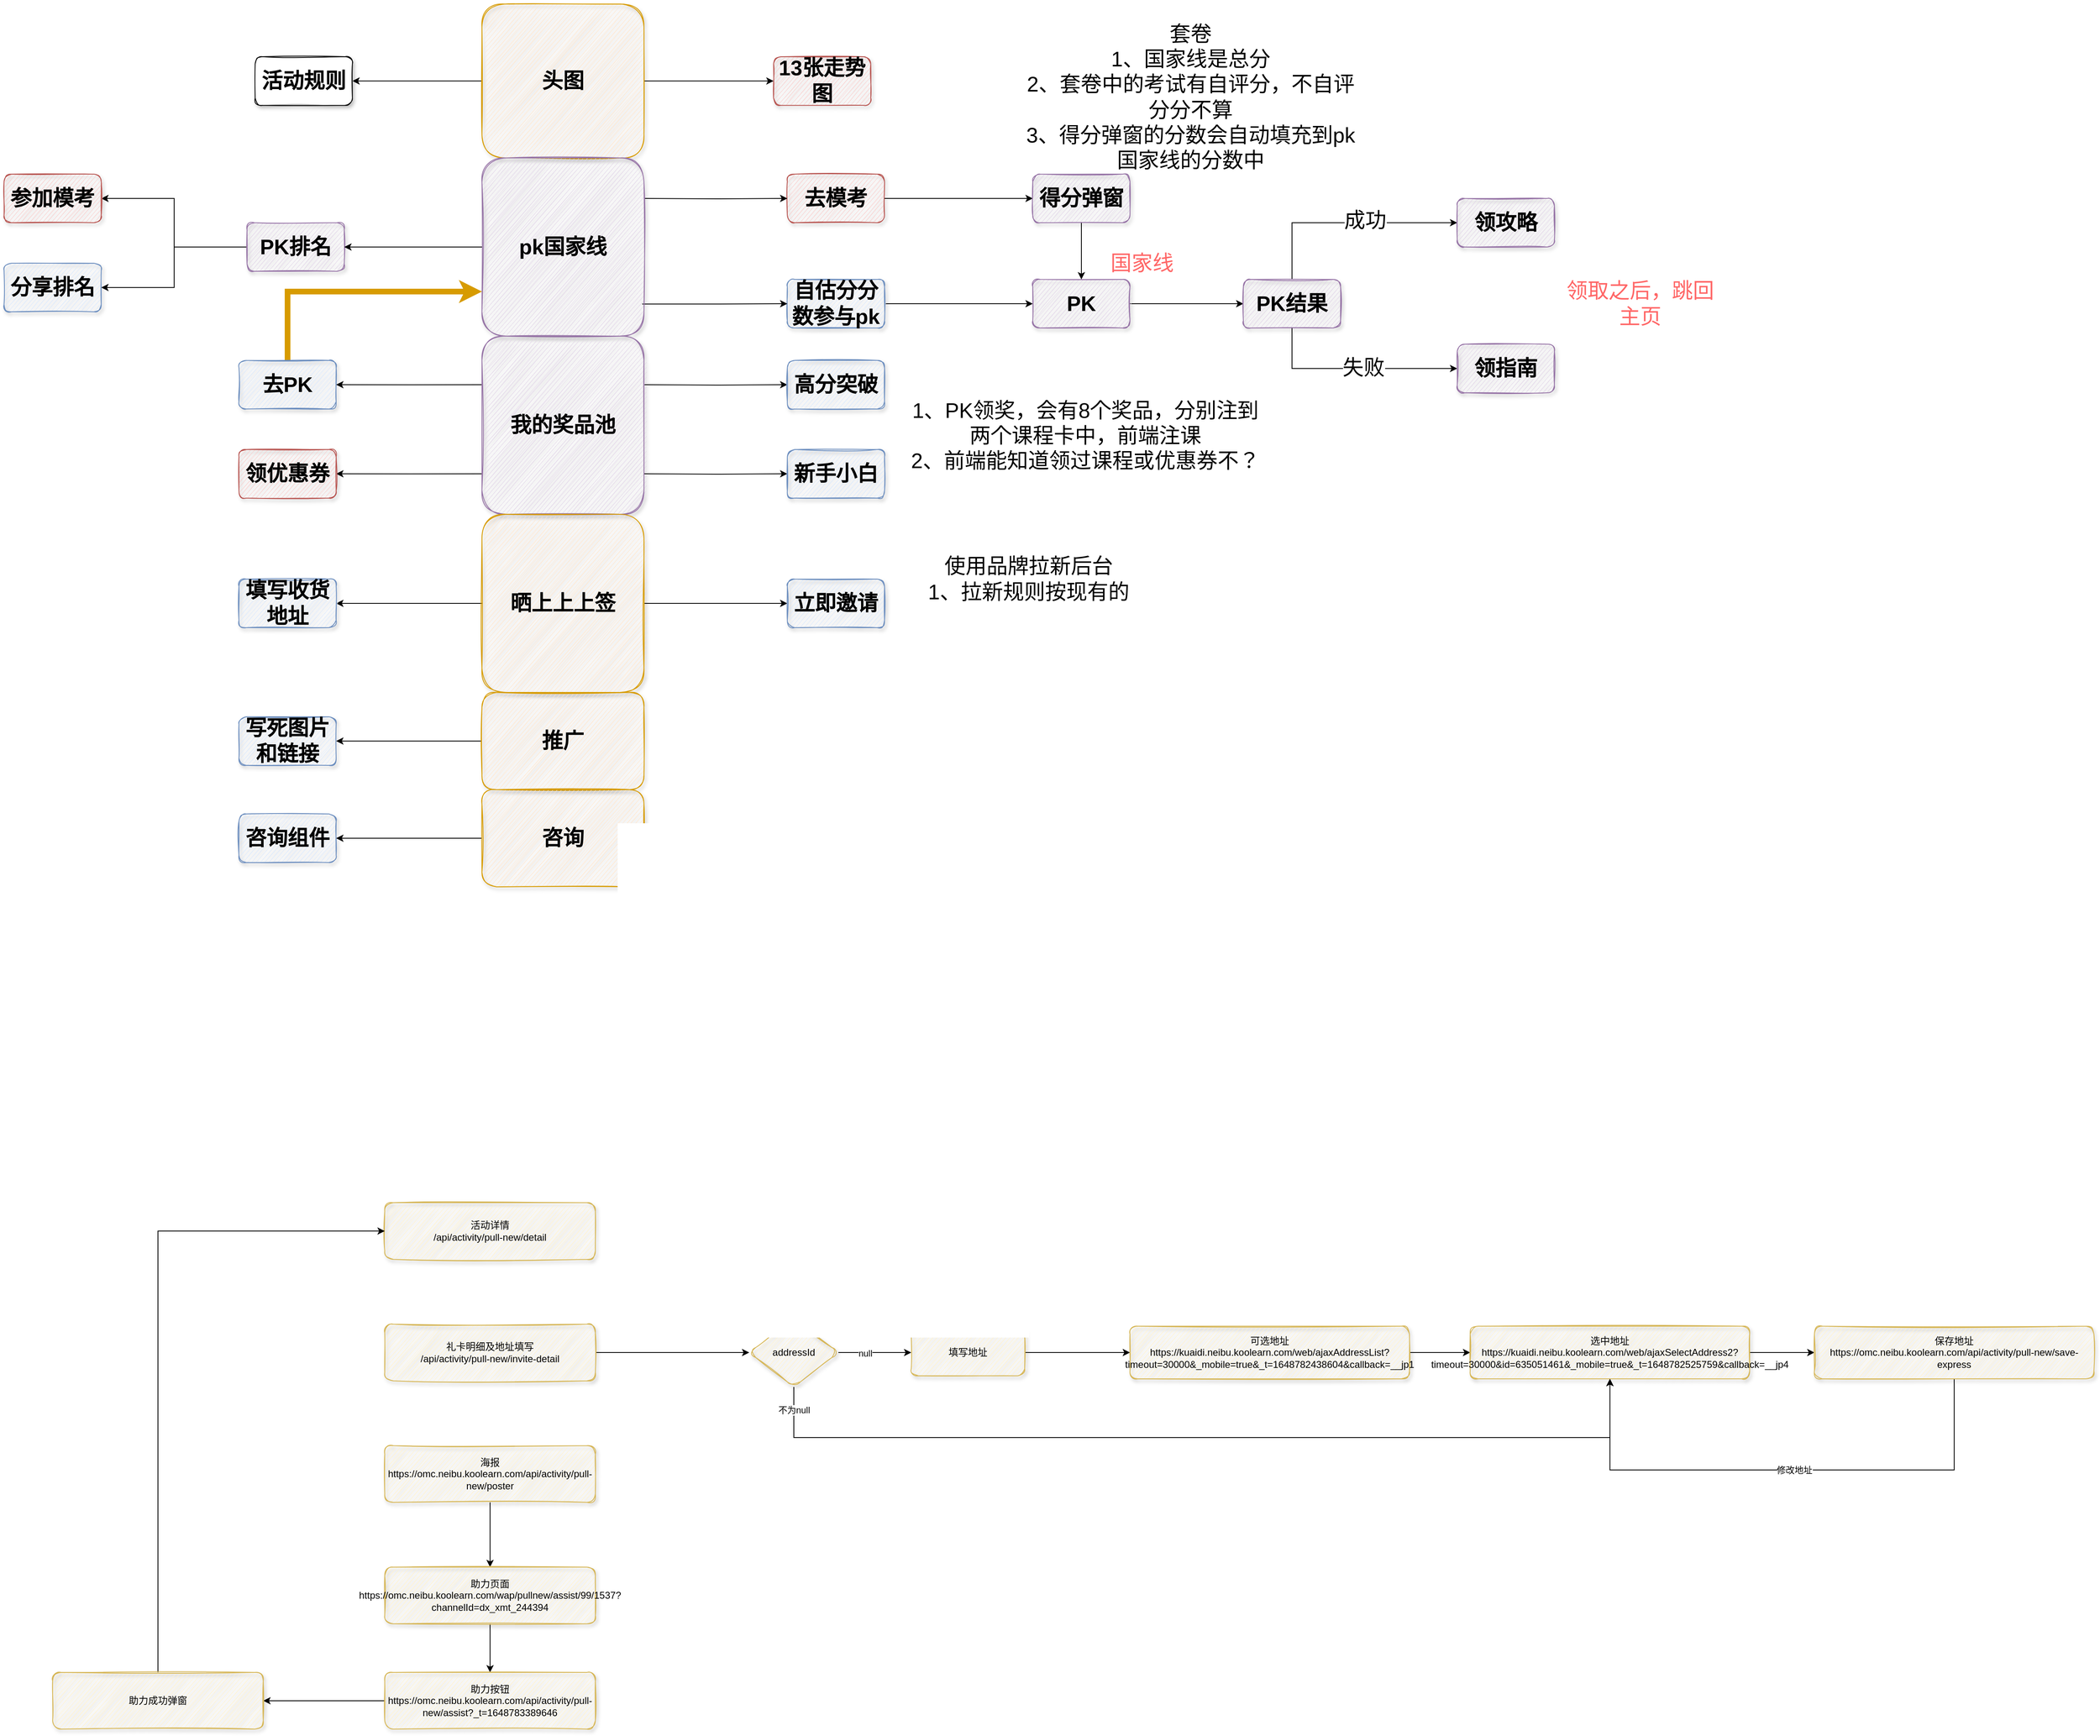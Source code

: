 <mxfile version="17.2.5" type="github">
  <diagram id="ihBc0QGuPxb0S3G1goWF" name="Page-1">
    <mxGraphModel dx="2733" dy="1051" grid="1" gridSize="10" guides="1" tooltips="1" connect="1" arrows="1" fold="1" page="1" pageScale="1" pageWidth="827" pageHeight="1169" math="0" shadow="0">
      <root>
        <mxCell id="0" />
        <mxCell id="1" parent="0" />
        <mxCell id="_EqHwqMPYveHNjQXLmpc-3" value="" style="edgeStyle=orthogonalEdgeStyle;rounded=0;orthogonalLoop=1;jettySize=auto;html=1;fontSize=26;" parent="1" source="_EqHwqMPYveHNjQXLmpc-1" target="_EqHwqMPYveHNjQXLmpc-2" edge="1">
          <mxGeometry relative="1" as="geometry" />
        </mxCell>
        <mxCell id="_EqHwqMPYveHNjQXLmpc-5" value="" style="edgeStyle=orthogonalEdgeStyle;rounded=0;orthogonalLoop=1;jettySize=auto;html=1;fontSize=26;" parent="1" source="_EqHwqMPYveHNjQXLmpc-1" target="_EqHwqMPYveHNjQXLmpc-4" edge="1">
          <mxGeometry relative="1" as="geometry" />
        </mxCell>
        <mxCell id="_EqHwqMPYveHNjQXLmpc-1" value="头图" style="rounded=1;whiteSpace=wrap;html=1;fontSize=26;fontStyle=1;glass=0;shadow=1;sketch=1;fillColor=#ffe6cc;strokeColor=#d79b00;" parent="1" vertex="1">
          <mxGeometry x="330" y="650" width="200" height="190" as="geometry" />
        </mxCell>
        <mxCell id="_EqHwqMPYveHNjQXLmpc-2" value="活动规则" style="rounded=1;whiteSpace=wrap;html=1;fontSize=26;fontStyle=1;glass=0;shadow=1;sketch=1;" parent="1" vertex="1">
          <mxGeometry x="50" y="715" width="120" height="60" as="geometry" />
        </mxCell>
        <mxCell id="_EqHwqMPYveHNjQXLmpc-4" value="13张走势图" style="rounded=1;whiteSpace=wrap;html=1;fontSize=26;fontStyle=1;glass=0;shadow=1;sketch=1;fillColor=#f8cecc;strokeColor=#b85450;" parent="1" vertex="1">
          <mxGeometry x="690" y="715" width="120" height="60" as="geometry" />
        </mxCell>
        <mxCell id="_EqHwqMPYveHNjQXLmpc-21" value="" style="edgeStyle=orthogonalEdgeStyle;rounded=0;orthogonalLoop=1;jettySize=auto;html=1;fontSize=26;entryX=1;entryY=0.5;entryDx=0;entryDy=0;" parent="1" source="_EqHwqMPYveHNjQXLmpc-6" target="_EqHwqMPYveHNjQXLmpc-20" edge="1">
          <mxGeometry relative="1" as="geometry" />
        </mxCell>
        <mxCell id="_EqHwqMPYveHNjQXLmpc-23" value="" style="edgeStyle=orthogonalEdgeStyle;rounded=0;orthogonalLoop=1;jettySize=auto;html=1;fontSize=26;" parent="1" source="_EqHwqMPYveHNjQXLmpc-6" target="_EqHwqMPYveHNjQXLmpc-22" edge="1">
          <mxGeometry relative="1" as="geometry" />
        </mxCell>
        <mxCell id="_EqHwqMPYveHNjQXLmpc-6" value="PK排名" style="rounded=1;whiteSpace=wrap;html=1;fontSize=26;fontStyle=1;fillColor=#e1d5e7;strokeColor=#9673a6;glass=0;shadow=1;sketch=1;" parent="1" vertex="1">
          <mxGeometry x="40" y="920" width="120" height="60" as="geometry" />
        </mxCell>
        <mxCell id="_EqHwqMPYveHNjQXLmpc-52" value="" style="edgeStyle=orthogonalEdgeStyle;rounded=0;orthogonalLoop=1;jettySize=auto;html=1;fontSize=26;" parent="1" source="_EqHwqMPYveHNjQXLmpc-8" target="_EqHwqMPYveHNjQXLmpc-51" edge="1">
          <mxGeometry relative="1" as="geometry" />
        </mxCell>
        <mxCell id="_EqHwqMPYveHNjQXLmpc-8" value="去模考" style="rounded=1;whiteSpace=wrap;html=1;fontSize=26;fontStyle=1;glass=0;shadow=1;sketch=1;fillColor=#f8cecc;strokeColor=#b85450;" parent="1" vertex="1">
          <mxGeometry x="707" y="860" width="120" height="60" as="geometry" />
        </mxCell>
        <mxCell id="_EqHwqMPYveHNjQXLmpc-13" value="" style="edgeStyle=orthogonalEdgeStyle;rounded=0;orthogonalLoop=1;jettySize=auto;html=1;fontSize=26;" parent="1" source="_EqHwqMPYveHNjQXLmpc-10" target="_EqHwqMPYveHNjQXLmpc-12" edge="1">
          <mxGeometry relative="1" as="geometry" />
        </mxCell>
        <mxCell id="_EqHwqMPYveHNjQXLmpc-10" value="自估分分数参与pk" style="rounded=1;whiteSpace=wrap;html=1;fontSize=26;fontStyle=1;fillColor=#dae8fc;strokeColor=#6c8ebf;glass=0;shadow=1;sketch=1;" parent="1" vertex="1">
          <mxGeometry x="707" y="990" width="120" height="60" as="geometry" />
        </mxCell>
        <mxCell id="_EqHwqMPYveHNjQXLmpc-15" value="" style="edgeStyle=orthogonalEdgeStyle;rounded=0;orthogonalLoop=1;jettySize=auto;html=1;fontSize=26;" parent="1" source="_EqHwqMPYveHNjQXLmpc-12" target="_EqHwqMPYveHNjQXLmpc-14" edge="1">
          <mxGeometry relative="1" as="geometry" />
        </mxCell>
        <mxCell id="_EqHwqMPYveHNjQXLmpc-12" value="PK" style="rounded=1;whiteSpace=wrap;html=1;fontSize=26;fontStyle=1;fillColor=#e1d5e7;strokeColor=#9673a6;glass=0;shadow=1;sketch=1;" parent="1" vertex="1">
          <mxGeometry x="1010" y="990" width="120" height="60" as="geometry" />
        </mxCell>
        <mxCell id="_EqHwqMPYveHNjQXLmpc-28" style="edgeStyle=orthogonalEdgeStyle;rounded=0;orthogonalLoop=1;jettySize=auto;html=1;exitX=0.5;exitY=0;exitDx=0;exitDy=0;fontSize=26;entryX=0;entryY=0.5;entryDx=0;entryDy=0;" parent="1" source="_EqHwqMPYveHNjQXLmpc-14" target="_EqHwqMPYveHNjQXLmpc-24" edge="1">
          <mxGeometry relative="1" as="geometry" />
        </mxCell>
        <mxCell id="_EqHwqMPYveHNjQXLmpc-30" value="成功" style="edgeLabel;html=1;align=center;verticalAlign=middle;resizable=0;points=[];fontSize=26;" parent="_EqHwqMPYveHNjQXLmpc-28" vertex="1" connectable="0">
          <mxGeometry x="-0.136" y="3" relative="1" as="geometry">
            <mxPoint x="41" as="offset" />
          </mxGeometry>
        </mxCell>
        <mxCell id="_EqHwqMPYveHNjQXLmpc-29" style="edgeStyle=orthogonalEdgeStyle;rounded=0;orthogonalLoop=1;jettySize=auto;html=1;exitX=0.5;exitY=1;exitDx=0;exitDy=0;fontSize=26;entryX=0;entryY=0.5;entryDx=0;entryDy=0;" parent="1" source="_EqHwqMPYveHNjQXLmpc-14" target="_EqHwqMPYveHNjQXLmpc-26" edge="1">
          <mxGeometry relative="1" as="geometry" />
        </mxCell>
        <mxCell id="_EqHwqMPYveHNjQXLmpc-31" value="失败" style="edgeLabel;html=1;align=center;verticalAlign=middle;resizable=0;points=[];fontSize=26;" parent="_EqHwqMPYveHNjQXLmpc-29" vertex="1" connectable="0">
          <mxGeometry x="0.084" y="1" relative="1" as="geometry">
            <mxPoint as="offset" />
          </mxGeometry>
        </mxCell>
        <mxCell id="_EqHwqMPYveHNjQXLmpc-14" value="PK结果" style="rounded=1;whiteSpace=wrap;html=1;fontSize=26;fontStyle=1;fillColor=#e1d5e7;strokeColor=#9673a6;glass=0;shadow=1;sketch=1;" parent="1" vertex="1">
          <mxGeometry x="1270" y="990" width="120" height="60" as="geometry" />
        </mxCell>
        <mxCell id="_EqHwqMPYveHNjQXLmpc-20" value="参加模考" style="rounded=1;whiteSpace=wrap;html=1;fontSize=26;fontStyle=1;glass=0;shadow=1;sketch=1;fillColor=#f8cecc;strokeColor=#b85450;" parent="1" vertex="1">
          <mxGeometry x="-260" y="860" width="120" height="60" as="geometry" />
        </mxCell>
        <mxCell id="_EqHwqMPYveHNjQXLmpc-22" value="分享排名" style="rounded=1;whiteSpace=wrap;html=1;fontSize=26;fontStyle=1;fillColor=#dae8fc;strokeColor=#6c8ebf;glass=0;shadow=1;sketch=1;" parent="1" vertex="1">
          <mxGeometry x="-260" y="970" width="120" height="60" as="geometry" />
        </mxCell>
        <mxCell id="_EqHwqMPYveHNjQXLmpc-24" value="领攻略" style="rounded=1;whiteSpace=wrap;html=1;fontSize=26;fontStyle=1;fillColor=#e1d5e7;strokeColor=#9673a6;glass=0;shadow=1;sketch=1;" parent="1" vertex="1">
          <mxGeometry x="1534" y="890" width="120" height="60" as="geometry" />
        </mxCell>
        <mxCell id="_EqHwqMPYveHNjQXLmpc-26" value="领指南" style="rounded=1;whiteSpace=wrap;html=1;fontSize=26;fontStyle=1;fillColor=#e1d5e7;strokeColor=#9673a6;glass=0;shadow=1;sketch=1;" parent="1" vertex="1">
          <mxGeometry x="1534" y="1070" width="120" height="60" as="geometry" />
        </mxCell>
        <mxCell id="_EqHwqMPYveHNjQXLmpc-62" style="edgeStyle=orthogonalEdgeStyle;rounded=0;orthogonalLoop=1;jettySize=auto;html=1;exitX=0;exitY=0.5;exitDx=0;exitDy=0;entryX=1;entryY=0.5;entryDx=0;entryDy=0;fontSize=26;" parent="1" source="_EqHwqMPYveHNjQXLmpc-32" target="_EqHwqMPYveHNjQXLmpc-6" edge="1">
          <mxGeometry relative="1" as="geometry" />
        </mxCell>
        <mxCell id="_EqHwqMPYveHNjQXLmpc-67" style="edgeStyle=orthogonalEdgeStyle;rounded=0;orthogonalLoop=1;jettySize=auto;html=1;entryX=0;entryY=0.5;entryDx=0;entryDy=0;fontSize=26;" parent="1" target="_EqHwqMPYveHNjQXLmpc-8" edge="1">
          <mxGeometry relative="1" as="geometry">
            <mxPoint x="530" y="890" as="sourcePoint" />
          </mxGeometry>
        </mxCell>
        <mxCell id="_EqHwqMPYveHNjQXLmpc-68" style="edgeStyle=orthogonalEdgeStyle;rounded=0;orthogonalLoop=1;jettySize=auto;html=1;exitX=0.989;exitY=0.82;exitDx=0;exitDy=0;entryX=0;entryY=0.5;entryDx=0;entryDy=0;fontSize=26;exitPerimeter=0;" parent="1" source="_EqHwqMPYveHNjQXLmpc-32" target="_EqHwqMPYveHNjQXLmpc-10" edge="1">
          <mxGeometry relative="1" as="geometry" />
        </mxCell>
        <mxCell id="_EqHwqMPYveHNjQXLmpc-32" value="pk国家线" style="rounded=1;whiteSpace=wrap;html=1;fontSize=26;fontStyle=1;fillColor=#e1d5e7;strokeColor=#9673a6;glass=0;shadow=1;sketch=1;" parent="1" vertex="1">
          <mxGeometry x="330" y="840" width="200" height="220" as="geometry" />
        </mxCell>
        <mxCell id="_EqHwqMPYveHNjQXLmpc-55" style="edgeStyle=orthogonalEdgeStyle;rounded=0;orthogonalLoop=1;jettySize=auto;html=1;exitX=0.5;exitY=1;exitDx=0;exitDy=0;entryX=0.5;entryY=0;entryDx=0;entryDy=0;fontSize=26;" parent="1" source="_EqHwqMPYveHNjQXLmpc-51" target="_EqHwqMPYveHNjQXLmpc-12" edge="1">
          <mxGeometry relative="1" as="geometry" />
        </mxCell>
        <mxCell id="_EqHwqMPYveHNjQXLmpc-51" value="得分弹窗" style="rounded=1;whiteSpace=wrap;html=1;fontSize=26;fontStyle=1;fillColor=#e1d5e7;strokeColor=#9673a6;glass=0;shadow=1;sketch=1;" parent="1" vertex="1">
          <mxGeometry x="1010" y="860" width="120" height="60" as="geometry" />
        </mxCell>
        <mxCell id="_EqHwqMPYveHNjQXLmpc-73" value="" style="edgeStyle=orthogonalEdgeStyle;rounded=0;orthogonalLoop=1;jettySize=auto;html=1;fontSize=26;" parent="1" target="_EqHwqMPYveHNjQXLmpc-72" edge="1">
          <mxGeometry relative="1" as="geometry">
            <mxPoint x="530" y="1120" as="sourcePoint" />
          </mxGeometry>
        </mxCell>
        <mxCell id="_EqHwqMPYveHNjQXLmpc-76" style="edgeStyle=orthogonalEdgeStyle;rounded=0;orthogonalLoop=1;jettySize=auto;html=1;fontSize=26;" parent="1" target="_EqHwqMPYveHNjQXLmpc-74" edge="1">
          <mxGeometry relative="1" as="geometry">
            <mxPoint x="530" y="1230" as="sourcePoint" />
          </mxGeometry>
        </mxCell>
        <mxCell id="_EqHwqMPYveHNjQXLmpc-80" style="edgeStyle=orthogonalEdgeStyle;rounded=0;orthogonalLoop=1;jettySize=auto;html=1;exitX=0;exitY=0.773;exitDx=0;exitDy=0;entryX=1;entryY=0.5;entryDx=0;entryDy=0;fontSize=26;exitPerimeter=0;" parent="1" source="_EqHwqMPYveHNjQXLmpc-56" target="_EqHwqMPYveHNjQXLmpc-70" edge="1">
          <mxGeometry relative="1" as="geometry" />
        </mxCell>
        <mxCell id="_EqHwqMPYveHNjQXLmpc-81" style="edgeStyle=orthogonalEdgeStyle;rounded=0;orthogonalLoop=1;jettySize=auto;html=1;exitX=0;exitY=0.273;exitDx=0;exitDy=0;fontSize=26;exitPerimeter=0;" parent="1" source="_EqHwqMPYveHNjQXLmpc-56" target="_EqHwqMPYveHNjQXLmpc-78" edge="1">
          <mxGeometry relative="1" as="geometry" />
        </mxCell>
        <mxCell id="_EqHwqMPYveHNjQXLmpc-56" value="我的奖品池" style="rounded=1;whiteSpace=wrap;html=1;fontSize=26;fontStyle=1;fillColor=#e1d5e7;strokeColor=#9673a6;glass=0;shadow=1;sketch=1;" parent="1" vertex="1">
          <mxGeometry x="330" y="1060" width="200" height="220" as="geometry" />
        </mxCell>
        <mxCell id="_EqHwqMPYveHNjQXLmpc-85" style="edgeStyle=orthogonalEdgeStyle;rounded=0;orthogonalLoop=1;jettySize=auto;html=1;exitX=0;exitY=0.5;exitDx=0;exitDy=0;fontSize=26;strokeWidth=1;" parent="1" source="_EqHwqMPYveHNjQXLmpc-58" target="_EqHwqMPYveHNjQXLmpc-83" edge="1">
          <mxGeometry relative="1" as="geometry" />
        </mxCell>
        <mxCell id="_EqHwqMPYveHNjQXLmpc-86" style="edgeStyle=orthogonalEdgeStyle;rounded=0;orthogonalLoop=1;jettySize=auto;html=1;exitX=1;exitY=0.5;exitDx=0;exitDy=0;entryX=0;entryY=0.5;entryDx=0;entryDy=0;fontSize=26;strokeWidth=1;" parent="1" source="_EqHwqMPYveHNjQXLmpc-58" target="_EqHwqMPYveHNjQXLmpc-84" edge="1">
          <mxGeometry relative="1" as="geometry" />
        </mxCell>
        <mxCell id="_EqHwqMPYveHNjQXLmpc-58" value="晒上上上签" style="rounded=1;whiteSpace=wrap;html=1;fontSize=26;fontStyle=1;fillColor=#ffe6cc;strokeColor=#d79b00;glass=0;shadow=1;sketch=1;" parent="1" vertex="1">
          <mxGeometry x="330" y="1280" width="200" height="220" as="geometry" />
        </mxCell>
        <mxCell id="_EqHwqMPYveHNjQXLmpc-88" value="" style="edgeStyle=orthogonalEdgeStyle;rounded=0;orthogonalLoop=1;jettySize=auto;html=1;fontSize=26;strokeWidth=1;" parent="1" source="_EqHwqMPYveHNjQXLmpc-60" target="_EqHwqMPYveHNjQXLmpc-87" edge="1">
          <mxGeometry relative="1" as="geometry" />
        </mxCell>
        <mxCell id="_EqHwqMPYveHNjQXLmpc-60" value="推广" style="rounded=1;whiteSpace=wrap;html=1;fontSize=26;fontStyle=1;fillColor=#ffe6cc;strokeColor=#d79b00;glass=0;shadow=1;sketch=1;" parent="1" vertex="1">
          <mxGeometry x="330" y="1500" width="200" height="120" as="geometry" />
        </mxCell>
        <mxCell id="_EqHwqMPYveHNjQXLmpc-90" value="" style="edgeStyle=orthogonalEdgeStyle;rounded=0;orthogonalLoop=1;jettySize=auto;html=1;fontSize=26;strokeWidth=1;" parent="1" source="_EqHwqMPYveHNjQXLmpc-61" target="_EqHwqMPYveHNjQXLmpc-89" edge="1">
          <mxGeometry relative="1" as="geometry" />
        </mxCell>
        <mxCell id="_EqHwqMPYveHNjQXLmpc-61" value="咨询" style="rounded=1;whiteSpace=wrap;html=1;fontSize=26;fontStyle=1;fillColor=#ffe6cc;strokeColor=#d79b00;glass=0;shadow=1;sketch=1;" parent="1" vertex="1">
          <mxGeometry x="330" y="1620" width="200" height="120" as="geometry" />
        </mxCell>
        <mxCell id="_EqHwqMPYveHNjQXLmpc-69" value="套卷&lt;br&gt;1、国家线是总分&lt;br&gt;2、套卷中的考试有自评分，不自评分分不算&lt;br&gt;3、得分弹窗的分数会自动填充到pk国家线的分数中" style="text;html=1;strokeColor=none;fillColor=none;align=center;verticalAlign=middle;whiteSpace=wrap;rounded=0;shadow=1;glass=0;sketch=1;fontSize=26;" parent="1" vertex="1">
          <mxGeometry x="1000" y="700" width="410" height="130" as="geometry" />
        </mxCell>
        <mxCell id="_EqHwqMPYveHNjQXLmpc-70" value="领优惠券" style="rounded=1;whiteSpace=wrap;html=1;fontSize=26;fontStyle=1;fillColor=#f8cecc;strokeColor=#b85450;glass=0;shadow=1;sketch=1;" parent="1" vertex="1">
          <mxGeometry x="30" y="1200" width="120" height="60" as="geometry" />
        </mxCell>
        <mxCell id="_EqHwqMPYveHNjQXLmpc-72" value="高分突破" style="whiteSpace=wrap;html=1;fontSize=26;fillColor=#dae8fc;strokeColor=#6c8ebf;rounded=1;fontStyle=1;glass=0;shadow=1;sketch=1;" parent="1" vertex="1">
          <mxGeometry x="707" y="1090" width="120" height="60" as="geometry" />
        </mxCell>
        <mxCell id="_EqHwqMPYveHNjQXLmpc-74" value="新手小白" style="whiteSpace=wrap;html=1;fontSize=26;fillColor=#dae8fc;strokeColor=#6c8ebf;rounded=1;fontStyle=1;glass=0;shadow=1;sketch=1;" parent="1" vertex="1">
          <mxGeometry x="707" y="1200" width="120" height="60" as="geometry" />
        </mxCell>
        <mxCell id="_EqHwqMPYveHNjQXLmpc-77" value="1、PK领奖，会有8个奖品，分别注到两个课程卡中，前端注课&lt;br&gt;2、前端能知道领过课程或优惠券不？" style="text;html=1;strokeColor=none;fillColor=none;align=center;verticalAlign=middle;whiteSpace=wrap;rounded=0;shadow=1;glass=0;sketch=1;fontSize=26;" parent="1" vertex="1">
          <mxGeometry x="850" y="1125" width="450" height="115" as="geometry" />
        </mxCell>
        <mxCell id="_EqHwqMPYveHNjQXLmpc-82" style="edgeStyle=orthogonalEdgeStyle;rounded=0;orthogonalLoop=1;jettySize=auto;html=1;exitX=0.5;exitY=0;exitDx=0;exitDy=0;entryX=0;entryY=0.75;entryDx=0;entryDy=0;fontSize=26;strokeWidth=7;fillColor=#ffe6cc;strokeColor=#d79b00;" parent="1" source="_EqHwqMPYveHNjQXLmpc-78" target="_EqHwqMPYveHNjQXLmpc-32" edge="1">
          <mxGeometry relative="1" as="geometry" />
        </mxCell>
        <mxCell id="_EqHwqMPYveHNjQXLmpc-78" value="去PK" style="rounded=1;whiteSpace=wrap;html=1;fontSize=26;fontStyle=1;fillColor=#dae8fc;strokeColor=#6c8ebf;glass=0;shadow=1;sketch=1;" parent="1" vertex="1">
          <mxGeometry x="30" y="1090" width="120" height="60" as="geometry" />
        </mxCell>
        <mxCell id="_EqHwqMPYveHNjQXLmpc-83" value="填写收货地址" style="rounded=1;whiteSpace=wrap;html=1;fontSize=26;fontStyle=1;fillColor=#dae8fc;strokeColor=#6c8ebf;glass=0;shadow=1;sketch=1;" parent="1" vertex="1">
          <mxGeometry x="30" y="1360" width="120" height="60" as="geometry" />
        </mxCell>
        <mxCell id="_EqHwqMPYveHNjQXLmpc-84" value="立即邀请" style="rounded=1;whiteSpace=wrap;html=1;fontSize=26;fontStyle=1;fillColor=#dae8fc;strokeColor=#6c8ebf;glass=0;shadow=1;sketch=1;" parent="1" vertex="1">
          <mxGeometry x="707" y="1360" width="120" height="60" as="geometry" />
        </mxCell>
        <mxCell id="_EqHwqMPYveHNjQXLmpc-87" value="写死图片和链接" style="whiteSpace=wrap;html=1;fontSize=26;fillColor=#dae8fc;strokeColor=#6c8ebf;rounded=1;fontStyle=1;glass=0;shadow=1;sketch=1;" parent="1" vertex="1">
          <mxGeometry x="30" y="1530" width="120" height="60" as="geometry" />
        </mxCell>
        <mxCell id="_EqHwqMPYveHNjQXLmpc-89" value="咨询组件" style="whiteSpace=wrap;html=1;fontSize=26;fillColor=#dae8fc;strokeColor=#6c8ebf;rounded=1;fontStyle=1;glass=0;shadow=1;sketch=1;" parent="1" vertex="1">
          <mxGeometry x="30" y="1650" width="120" height="60" as="geometry" />
        </mxCell>
        <mxCell id="_EqHwqMPYveHNjQXLmpc-91" value="使用品牌拉新后台&lt;br&gt;1、拉新规则按现有的" style="text;html=1;strokeColor=none;fillColor=none;align=center;verticalAlign=middle;whiteSpace=wrap;rounded=0;shadow=1;glass=0;sketch=1;fontSize=26;" parent="1" vertex="1">
          <mxGeometry x="840" y="1320" width="330" height="80" as="geometry" />
        </mxCell>
        <mxCell id="_EqHwqMPYveHNjQXLmpc-92" value="&lt;font color=&quot;#ff6666&quot;&gt;国家线&lt;/font&gt;" style="text;html=1;strokeColor=none;fillColor=none;align=center;verticalAlign=middle;whiteSpace=wrap;rounded=0;shadow=1;glass=0;sketch=1;fontSize=26;" parent="1" vertex="1">
          <mxGeometry x="1100" y="960" width="90" height="20" as="geometry" />
        </mxCell>
        <mxCell id="_EqHwqMPYveHNjQXLmpc-93" value="领取之后，跳回主页" style="text;html=1;strokeColor=none;fillColor=none;align=center;verticalAlign=middle;whiteSpace=wrap;rounded=0;shadow=1;glass=0;sketch=1;fontSize=26;fontColor=#FF6666;" parent="1" vertex="1">
          <mxGeometry x="1660" y="999" width="200" height="41" as="geometry" />
        </mxCell>
        <mxCell id="x0RUVZ7-YrOHF23lP2Rb-1" value="活动详情&lt;br&gt;/api/activity/pull-new/detail" style="rounded=1;whiteSpace=wrap;html=1;fillColor=#fff2cc;strokeColor=#d6b656;shadow=1;glass=0;sketch=1;" vertex="1" parent="1">
          <mxGeometry x="210" y="2130" width="260" height="70" as="geometry" />
        </mxCell>
        <mxCell id="x0RUVZ7-YrOHF23lP2Rb-8" value="" style="edgeStyle=orthogonalEdgeStyle;rounded=0;orthogonalLoop=1;jettySize=auto;html=1;" edge="1" parent="1" source="x0RUVZ7-YrOHF23lP2Rb-3" target="x0RUVZ7-YrOHF23lP2Rb-7">
          <mxGeometry relative="1" as="geometry" />
        </mxCell>
        <mxCell id="x0RUVZ7-YrOHF23lP2Rb-3" value="礼卡明细及地址填写&lt;br&gt;/api/activity/pull-new/invite-detail" style="rounded=1;whiteSpace=wrap;html=1;fillColor=#fff2cc;strokeColor=#d6b656;shadow=1;glass=0;sketch=1;" vertex="1" parent="1">
          <mxGeometry x="210" y="2280" width="260" height="70" as="geometry" />
        </mxCell>
        <mxCell id="x0RUVZ7-YrOHF23lP2Rb-10" value="" style="edgeStyle=orthogonalEdgeStyle;rounded=0;orthogonalLoop=1;jettySize=auto;html=1;" edge="1" parent="1" source="x0RUVZ7-YrOHF23lP2Rb-7" target="x0RUVZ7-YrOHF23lP2Rb-9">
          <mxGeometry relative="1" as="geometry" />
        </mxCell>
        <mxCell id="x0RUVZ7-YrOHF23lP2Rb-11" value="null" style="edgeLabel;html=1;align=center;verticalAlign=middle;resizable=0;points=[];" vertex="1" connectable="0" parent="x0RUVZ7-YrOHF23lP2Rb-10">
          <mxGeometry x="-0.28" y="-1" relative="1" as="geometry">
            <mxPoint as="offset" />
          </mxGeometry>
        </mxCell>
        <mxCell id="x0RUVZ7-YrOHF23lP2Rb-24" style="edgeStyle=orthogonalEdgeStyle;rounded=0;orthogonalLoop=1;jettySize=auto;html=1;exitX=0.5;exitY=1;exitDx=0;exitDy=0;entryX=0.5;entryY=1;entryDx=0;entryDy=0;" edge="1" parent="1" source="x0RUVZ7-YrOHF23lP2Rb-7" target="x0RUVZ7-YrOHF23lP2Rb-16">
          <mxGeometry relative="1" as="geometry">
            <Array as="points">
              <mxPoint x="715" y="2420" />
              <mxPoint x="1723" y="2420" />
            </Array>
          </mxGeometry>
        </mxCell>
        <mxCell id="x0RUVZ7-YrOHF23lP2Rb-25" value="不为null" style="edgeLabel;html=1;align=center;verticalAlign=middle;resizable=0;points=[];" vertex="1" connectable="0" parent="x0RUVZ7-YrOHF23lP2Rb-24">
          <mxGeometry x="-0.95" relative="1" as="geometry">
            <mxPoint as="offset" />
          </mxGeometry>
        </mxCell>
        <mxCell id="x0RUVZ7-YrOHF23lP2Rb-7" value="&lt;span&gt;addressId&lt;/span&gt;" style="rhombus;whiteSpace=wrap;html=1;fillColor=#fff2cc;strokeColor=#d6b656;rounded=1;shadow=1;glass=0;sketch=1;" vertex="1" parent="1">
          <mxGeometry x="660" y="2272.5" width="110" height="85" as="geometry" />
        </mxCell>
        <mxCell id="x0RUVZ7-YrOHF23lP2Rb-15" value="" style="edgeStyle=orthogonalEdgeStyle;rounded=0;orthogonalLoop=1;jettySize=auto;html=1;" edge="1" parent="1" source="x0RUVZ7-YrOHF23lP2Rb-9" target="x0RUVZ7-YrOHF23lP2Rb-14">
          <mxGeometry relative="1" as="geometry" />
        </mxCell>
        <mxCell id="x0RUVZ7-YrOHF23lP2Rb-9" value="填写地址" style="whiteSpace=wrap;html=1;fillColor=#fff2cc;strokeColor=#d6b656;rounded=1;shadow=1;glass=0;sketch=1;" vertex="1" parent="1">
          <mxGeometry x="860" y="2286.25" width="140" height="57.5" as="geometry" />
        </mxCell>
        <mxCell id="x0RUVZ7-YrOHF23lP2Rb-17" value="" style="edgeStyle=orthogonalEdgeStyle;rounded=0;orthogonalLoop=1;jettySize=auto;html=1;" edge="1" parent="1" source="x0RUVZ7-YrOHF23lP2Rb-14" target="x0RUVZ7-YrOHF23lP2Rb-16">
          <mxGeometry relative="1" as="geometry" />
        </mxCell>
        <mxCell id="x0RUVZ7-YrOHF23lP2Rb-14" value="可选地址&lt;br&gt;https://kuaidi.neibu.koolearn.com/web/ajaxAddressList?timeout=30000&amp;amp;_mobile=true&amp;amp;_t=1648782438604&amp;amp;callback=__jp1" style="whiteSpace=wrap;html=1;fillColor=#fff2cc;strokeColor=#d6b656;rounded=1;shadow=1;glass=0;sketch=1;" vertex="1" parent="1">
          <mxGeometry x="1130" y="2282.5" width="345" height="65" as="geometry" />
        </mxCell>
        <mxCell id="x0RUVZ7-YrOHF23lP2Rb-19" value="" style="edgeStyle=orthogonalEdgeStyle;rounded=0;orthogonalLoop=1;jettySize=auto;html=1;" edge="1" parent="1" source="x0RUVZ7-YrOHF23lP2Rb-16" target="x0RUVZ7-YrOHF23lP2Rb-18">
          <mxGeometry relative="1" as="geometry" />
        </mxCell>
        <mxCell id="x0RUVZ7-YrOHF23lP2Rb-16" value="选中地址&lt;br&gt;https://kuaidi.neibu.koolearn.com/web/ajaxSelectAddress2?timeout=30000&amp;amp;id=635051461&amp;amp;_mobile=true&amp;amp;_t=1648782525759&amp;amp;callback=__jp4" style="whiteSpace=wrap;html=1;fillColor=#fff2cc;strokeColor=#d6b656;rounded=1;shadow=1;glass=0;sketch=1;" vertex="1" parent="1">
          <mxGeometry x="1550" y="2282.5" width="345" height="65" as="geometry" />
        </mxCell>
        <mxCell id="x0RUVZ7-YrOHF23lP2Rb-21" style="edgeStyle=orthogonalEdgeStyle;rounded=0;orthogonalLoop=1;jettySize=auto;html=1;exitX=0.5;exitY=1;exitDx=0;exitDy=0;entryX=0.5;entryY=1;entryDx=0;entryDy=0;" edge="1" parent="1" source="x0RUVZ7-YrOHF23lP2Rb-18" target="x0RUVZ7-YrOHF23lP2Rb-16">
          <mxGeometry relative="1" as="geometry">
            <Array as="points">
              <mxPoint x="2148" y="2460" />
              <mxPoint x="1723" y="2460" />
            </Array>
          </mxGeometry>
        </mxCell>
        <mxCell id="x0RUVZ7-YrOHF23lP2Rb-22" value="修改地址" style="edgeLabel;html=1;align=center;verticalAlign=middle;resizable=0;points=[];" vertex="1" connectable="0" parent="x0RUVZ7-YrOHF23lP2Rb-21">
          <mxGeometry x="-0.086" y="4" relative="1" as="geometry">
            <mxPoint x="-13" y="-4" as="offset" />
          </mxGeometry>
        </mxCell>
        <mxCell id="x0RUVZ7-YrOHF23lP2Rb-18" value="保存地址&lt;br&gt;https://omc.neibu.koolearn.com/api/activity/pull-new/save-express" style="whiteSpace=wrap;html=1;fillColor=#fff2cc;strokeColor=#d6b656;rounded=1;shadow=1;glass=0;sketch=1;" vertex="1" parent="1">
          <mxGeometry x="1975" y="2282.5" width="345" height="65" as="geometry" />
        </mxCell>
        <mxCell id="x0RUVZ7-YrOHF23lP2Rb-34" style="edgeStyle=orthogonalEdgeStyle;rounded=0;orthogonalLoop=1;jettySize=auto;html=1;exitX=0.5;exitY=1;exitDx=0;exitDy=0;entryX=0.5;entryY=0;entryDx=0;entryDy=0;" edge="1" parent="1" source="x0RUVZ7-YrOHF23lP2Rb-26" target="x0RUVZ7-YrOHF23lP2Rb-28">
          <mxGeometry relative="1" as="geometry" />
        </mxCell>
        <mxCell id="x0RUVZ7-YrOHF23lP2Rb-26" value="海报&lt;br&gt;https://omc.neibu.koolearn.com/api/activity/pull-new/poster" style="rounded=1;whiteSpace=wrap;html=1;fillColor=#fff2cc;strokeColor=#d6b656;shadow=1;glass=0;sketch=1;" vertex="1" parent="1">
          <mxGeometry x="210" y="2430" width="260" height="70" as="geometry" />
        </mxCell>
        <mxCell id="x0RUVZ7-YrOHF23lP2Rb-31" value="" style="edgeStyle=orthogonalEdgeStyle;rounded=0;orthogonalLoop=1;jettySize=auto;html=1;" edge="1" parent="1" source="x0RUVZ7-YrOHF23lP2Rb-28" target="x0RUVZ7-YrOHF23lP2Rb-30">
          <mxGeometry relative="1" as="geometry" />
        </mxCell>
        <mxCell id="x0RUVZ7-YrOHF23lP2Rb-28" value="助力页面&lt;br&gt;https://omc.neibu.koolearn.com/wap/pullnew/assist/99/1537?channelId=dx_xmt_244394" style="rounded=1;whiteSpace=wrap;html=1;fillColor=#fff2cc;strokeColor=#d6b656;shadow=1;glass=0;sketch=1;" vertex="1" parent="1">
          <mxGeometry x="210" y="2580" width="260" height="70" as="geometry" />
        </mxCell>
        <mxCell id="x0RUVZ7-YrOHF23lP2Rb-33" value="" style="edgeStyle=orthogonalEdgeStyle;rounded=0;orthogonalLoop=1;jettySize=auto;html=1;" edge="1" parent="1" source="x0RUVZ7-YrOHF23lP2Rb-30" target="x0RUVZ7-YrOHF23lP2Rb-32">
          <mxGeometry relative="1" as="geometry" />
        </mxCell>
        <mxCell id="x0RUVZ7-YrOHF23lP2Rb-30" value="助力按钮&lt;br&gt;https://omc.neibu.koolearn.com/api/activity/pull-new/assist?_t=1648783389646" style="rounded=1;whiteSpace=wrap;html=1;fillColor=#fff2cc;strokeColor=#d6b656;shadow=1;glass=0;sketch=1;" vertex="1" parent="1">
          <mxGeometry x="210" y="2710" width="260" height="70" as="geometry" />
        </mxCell>
        <mxCell id="x0RUVZ7-YrOHF23lP2Rb-35" style="edgeStyle=orthogonalEdgeStyle;rounded=0;orthogonalLoop=1;jettySize=auto;html=1;exitX=0.5;exitY=0;exitDx=0;exitDy=0;entryX=0;entryY=0.5;entryDx=0;entryDy=0;" edge="1" parent="1" source="x0RUVZ7-YrOHF23lP2Rb-32" target="x0RUVZ7-YrOHF23lP2Rb-1">
          <mxGeometry relative="1" as="geometry" />
        </mxCell>
        <mxCell id="x0RUVZ7-YrOHF23lP2Rb-32" value="助力成功弹窗" style="rounded=1;whiteSpace=wrap;html=1;fillColor=#fff2cc;strokeColor=#d6b656;shadow=1;glass=0;sketch=1;" vertex="1" parent="1">
          <mxGeometry x="-200" y="2710" width="260" height="70" as="geometry" />
        </mxCell>
      </root>
    </mxGraphModel>
  </diagram>
</mxfile>
